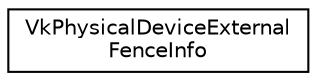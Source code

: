 digraph "Graphical Class Hierarchy"
{
 // LATEX_PDF_SIZE
  edge [fontname="Helvetica",fontsize="10",labelfontname="Helvetica",labelfontsize="10"];
  node [fontname="Helvetica",fontsize="10",shape=record];
  rankdir="LR";
  Node0 [label="VkPhysicalDeviceExternal\lFenceInfo",height=0.2,width=0.4,color="black", fillcolor="white", style="filled",URL="$structVkPhysicalDeviceExternalFenceInfo.html",tooltip=" "];
}
